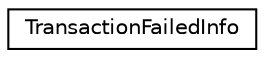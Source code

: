 digraph "Graphical Class Hierarchy"
{
  edge [fontname="Helvetica",fontsize="10",labelfontname="Helvetica",labelfontsize="10"];
  node [fontname="Helvetica",fontsize="10",shape=record];
  rankdir="LR";
  Node0 [label="TransactionFailedInfo",height=0.2,width=0.4,color="black", fillcolor="white", style="filled",URL="$struct_transaction_failed_info.html"];
}

